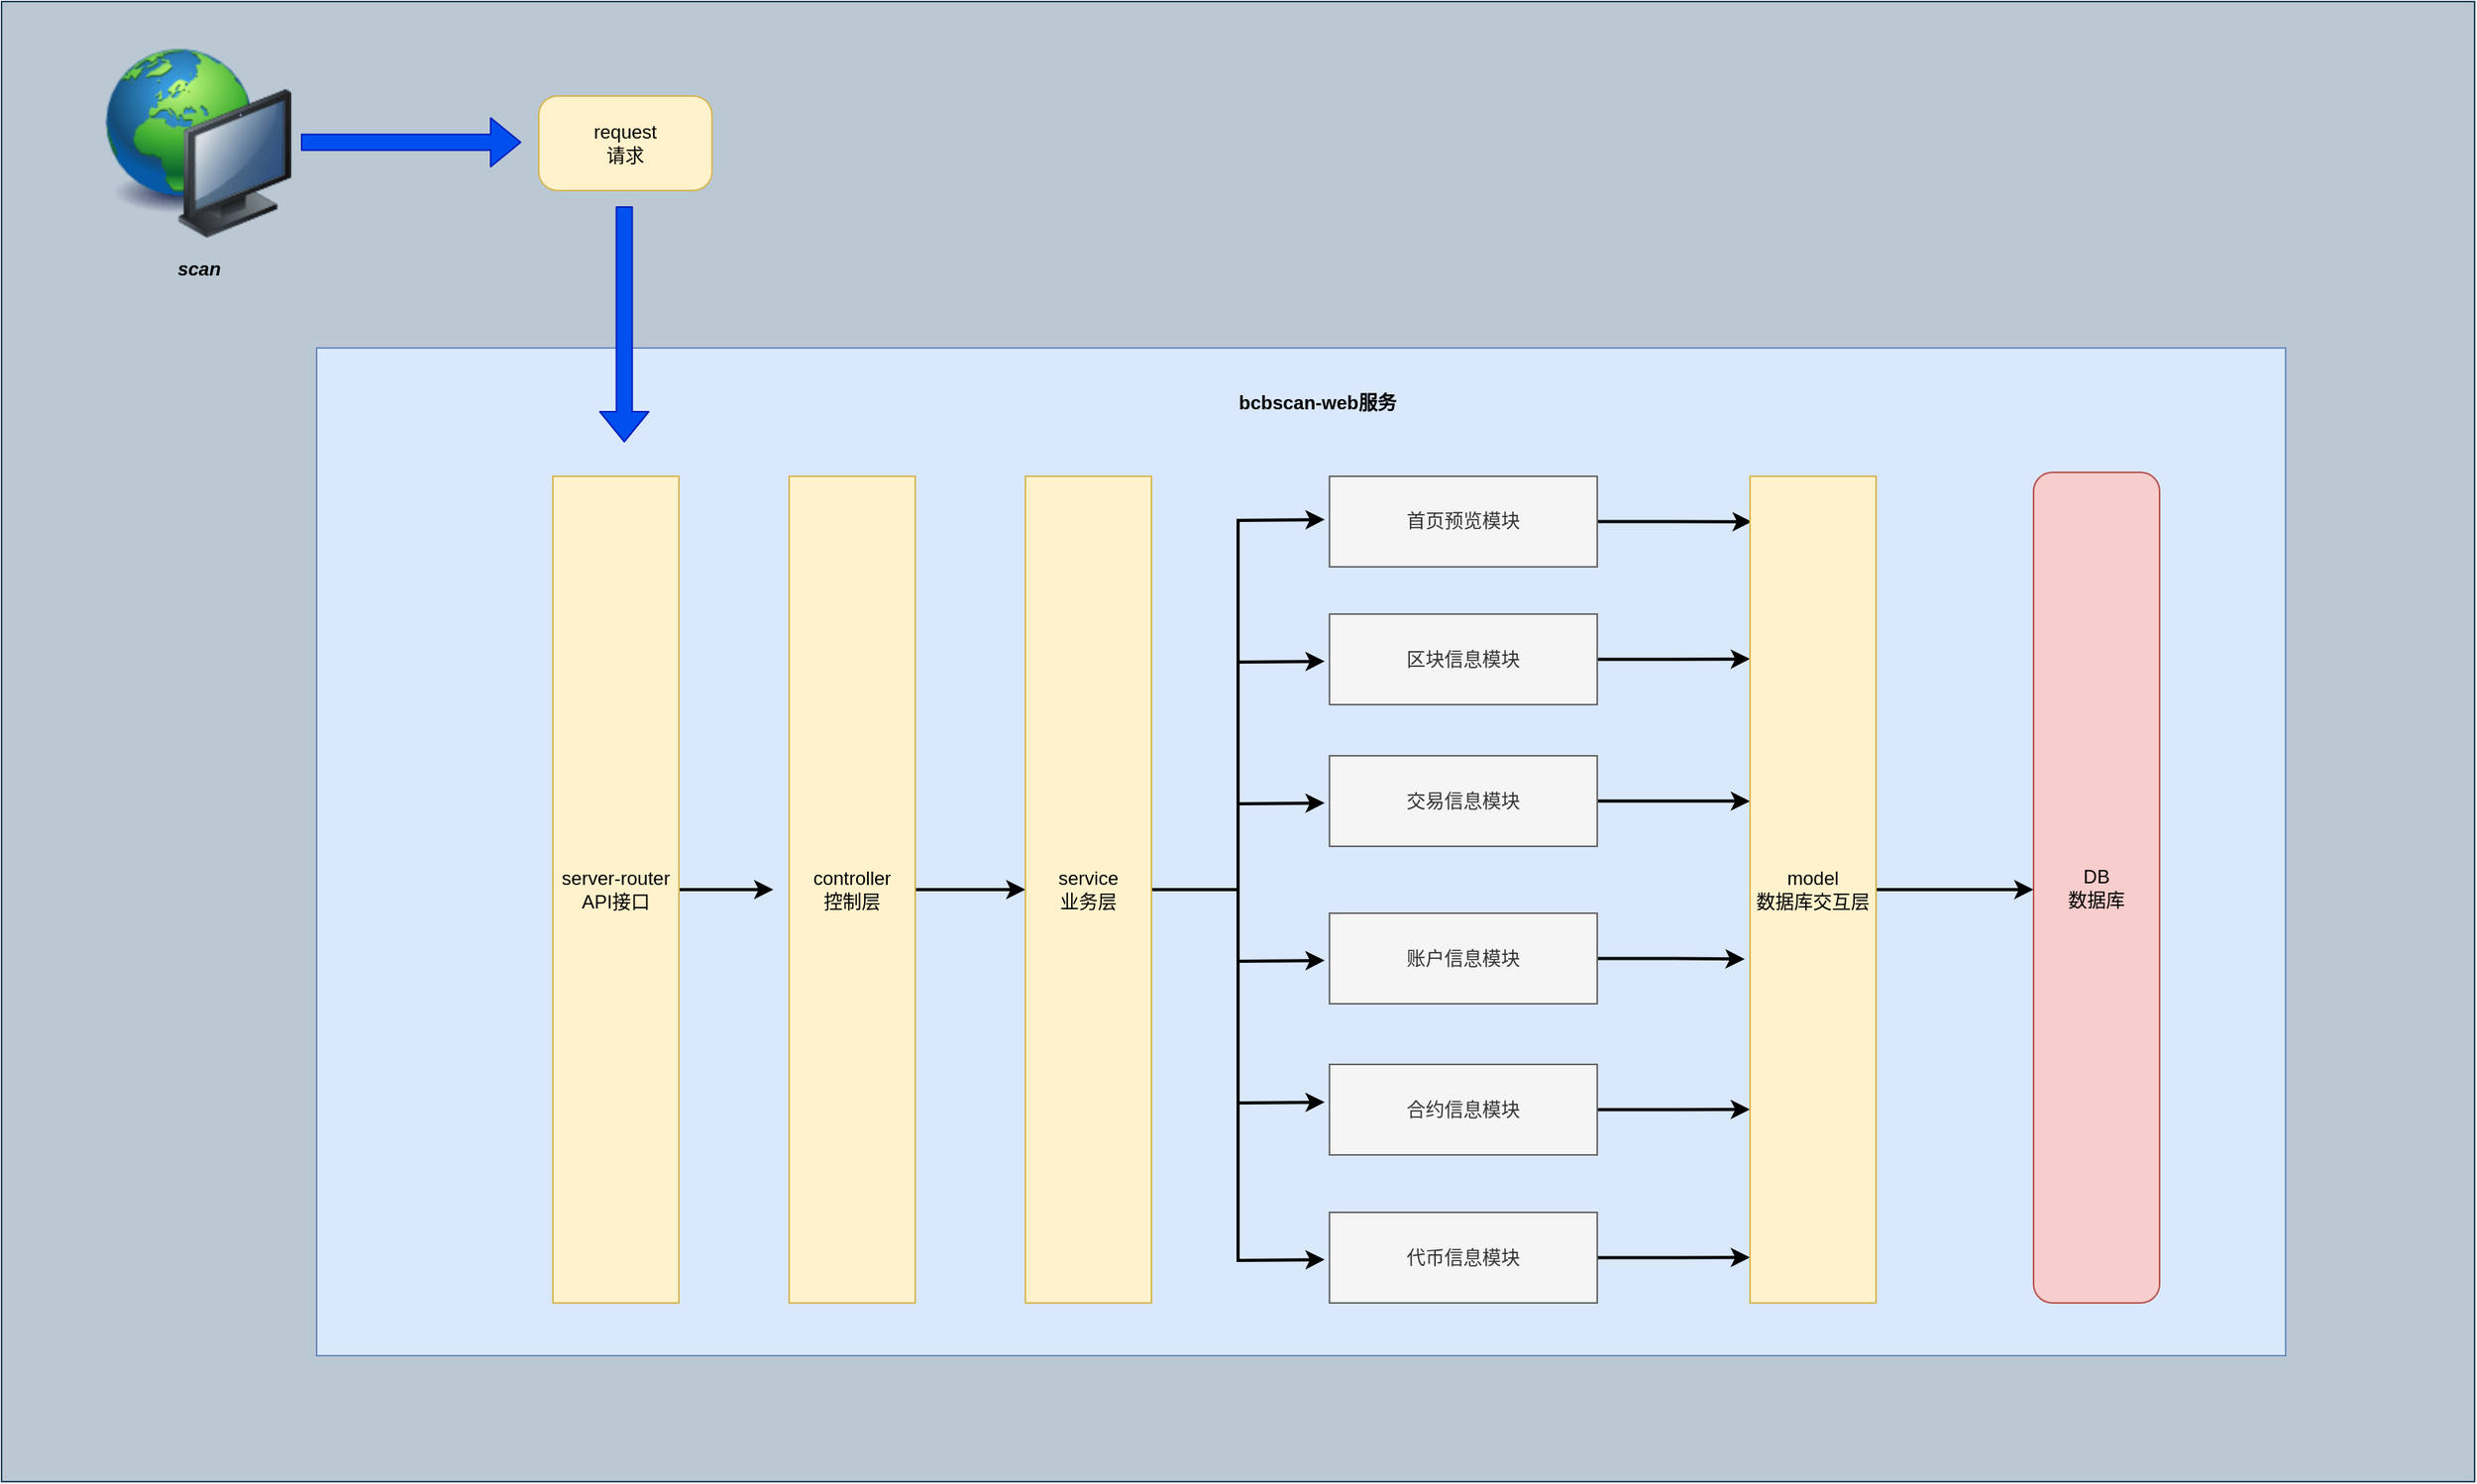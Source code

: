 <mxfile version="13.2.4" type="github">
  <diagram id="sKC28Pc2WT2e9FzRaCjW" name="Page-1">
    <mxGraphModel dx="1069" dy="1059" grid="1" gridSize="10" guides="1" tooltips="1" connect="1" arrows="1" fold="1" page="1" pageScale="1" pageWidth="827" pageHeight="1169" math="0" shadow="0">
      <root>
        <mxCell id="0" />
        <mxCell id="1" parent="0" />
        <mxCell id="DqEBIRJADkIrMQfmdAqw-49" value="" style="rounded=0;whiteSpace=wrap;html=1;fillColor=#bac8d3;strokeColor=#23445d;" vertex="1" parent="1">
          <mxGeometry x="900" y="100" width="1570" height="940" as="geometry" />
        </mxCell>
        <mxCell id="DqEBIRJADkIrMQfmdAqw-30" value="" style="rounded=0;whiteSpace=wrap;html=1;fillColor=#dae8fc;strokeColor=#6c8ebf;" vertex="1" parent="1">
          <mxGeometry x="1100" y="320" width="1250" height="640" as="geometry" />
        </mxCell>
        <mxCell id="DqEBIRJADkIrMQfmdAqw-1" style="edgeStyle=orthogonalEdgeStyle;rounded=0;orthogonalLoop=1;jettySize=auto;html=1;strokeWidth=2;" edge="1" parent="1" source="DqEBIRJADkIrMQfmdAqw-2">
          <mxGeometry relative="1" as="geometry">
            <mxPoint x="1390" y="664.0" as="targetPoint" />
          </mxGeometry>
        </mxCell>
        <mxCell id="DqEBIRJADkIrMQfmdAqw-2" value="server-router&lt;br&gt;API接口" style="rounded=0;whiteSpace=wrap;html=1;fillColor=#fff2cc;strokeColor=#d6b656;" vertex="1" parent="1">
          <mxGeometry x="1250" y="401.5" width="80" height="525" as="geometry" />
        </mxCell>
        <mxCell id="DqEBIRJADkIrMQfmdAqw-3" value="bcbscan-web服务" style="text;html=1;align=center;verticalAlign=middle;resizable=0;points=[];autosize=1;fontStyle=1" vertex="1" parent="1">
          <mxGeometry x="1675" y="345" width="120" height="20" as="geometry" />
        </mxCell>
        <mxCell id="DqEBIRJADkIrMQfmdAqw-4" style="edgeStyle=orthogonalEdgeStyle;rounded=0;orthogonalLoop=1;jettySize=auto;html=1;entryX=0;entryY=0.5;entryDx=0;entryDy=0;strokeWidth=2;" edge="1" parent="1" source="DqEBIRJADkIrMQfmdAqw-5" target="DqEBIRJADkIrMQfmdAqw-12">
          <mxGeometry relative="1" as="geometry" />
        </mxCell>
        <mxCell id="DqEBIRJADkIrMQfmdAqw-5" value="controller&lt;br&gt;控制层" style="rounded=0;whiteSpace=wrap;html=1;fillColor=#fff2cc;strokeColor=#d6b656;" vertex="1" parent="1">
          <mxGeometry x="1400" y="401.5" width="80" height="525" as="geometry" />
        </mxCell>
        <mxCell id="DqEBIRJADkIrMQfmdAqw-6" style="edgeStyle=orthogonalEdgeStyle;rounded=0;orthogonalLoop=1;jettySize=auto;html=1;strokeWidth=2;" edge="1" parent="1" source="DqEBIRJADkIrMQfmdAqw-12">
          <mxGeometry relative="1" as="geometry">
            <mxPoint x="1740" y="429" as="targetPoint" />
          </mxGeometry>
        </mxCell>
        <mxCell id="DqEBIRJADkIrMQfmdAqw-7" style="edgeStyle=orthogonalEdgeStyle;rounded=0;orthogonalLoop=1;jettySize=auto;html=1;strokeWidth=2;" edge="1" parent="1" source="DqEBIRJADkIrMQfmdAqw-12">
          <mxGeometry relative="1" as="geometry">
            <mxPoint x="1740" y="519" as="targetPoint" />
          </mxGeometry>
        </mxCell>
        <mxCell id="DqEBIRJADkIrMQfmdAqw-8" style="edgeStyle=orthogonalEdgeStyle;rounded=0;orthogonalLoop=1;jettySize=auto;html=1;strokeWidth=2;" edge="1" parent="1" source="DqEBIRJADkIrMQfmdAqw-12">
          <mxGeometry relative="1" as="geometry">
            <mxPoint x="1740" y="609" as="targetPoint" />
          </mxGeometry>
        </mxCell>
        <mxCell id="DqEBIRJADkIrMQfmdAqw-9" style="edgeStyle=orthogonalEdgeStyle;rounded=0;orthogonalLoop=1;jettySize=auto;html=1;strokeWidth=2;" edge="1" parent="1" source="DqEBIRJADkIrMQfmdAqw-12">
          <mxGeometry relative="1" as="geometry">
            <mxPoint x="1740" y="709" as="targetPoint" />
          </mxGeometry>
        </mxCell>
        <mxCell id="DqEBIRJADkIrMQfmdAqw-10" style="edgeStyle=orthogonalEdgeStyle;rounded=0;orthogonalLoop=1;jettySize=auto;html=1;strokeWidth=2;" edge="1" parent="1" source="DqEBIRJADkIrMQfmdAqw-12">
          <mxGeometry relative="1" as="geometry">
            <mxPoint x="1740" y="799" as="targetPoint" />
          </mxGeometry>
        </mxCell>
        <mxCell id="DqEBIRJADkIrMQfmdAqw-11" style="edgeStyle=orthogonalEdgeStyle;rounded=0;orthogonalLoop=1;jettySize=auto;html=1;strokeWidth=2;" edge="1" parent="1" source="DqEBIRJADkIrMQfmdAqw-12">
          <mxGeometry relative="1" as="geometry">
            <mxPoint x="1740" y="899" as="targetPoint" />
          </mxGeometry>
        </mxCell>
        <mxCell id="DqEBIRJADkIrMQfmdAqw-12" value="service&lt;br&gt;业务层" style="rounded=0;whiteSpace=wrap;html=1;fillColor=#fff2cc;strokeColor=#d6b656;" vertex="1" parent="1">
          <mxGeometry x="1550" y="401.5" width="80" height="525" as="geometry" />
        </mxCell>
        <mxCell id="DqEBIRJADkIrMQfmdAqw-13" style="edgeStyle=orthogonalEdgeStyle;rounded=0;orthogonalLoop=1;jettySize=auto;html=1;entryX=0.014;entryY=0.055;entryDx=0;entryDy=0;entryPerimeter=0;strokeWidth=2;" edge="1" parent="1" source="DqEBIRJADkIrMQfmdAqw-14" target="DqEBIRJADkIrMQfmdAqw-26">
          <mxGeometry relative="1" as="geometry" />
        </mxCell>
        <mxCell id="DqEBIRJADkIrMQfmdAqw-14" value="首页预览模块" style="rounded=0;whiteSpace=wrap;html=1;fillColor=#f5f5f5;strokeColor=#666666;fontColor=#333333;" vertex="1" parent="1">
          <mxGeometry x="1743" y="401.5" width="170" height="57.5" as="geometry" />
        </mxCell>
        <mxCell id="DqEBIRJADkIrMQfmdAqw-15" style="edgeStyle=orthogonalEdgeStyle;rounded=0;orthogonalLoop=1;jettySize=auto;html=1;entryX=0;entryY=0.221;entryDx=0;entryDy=0;entryPerimeter=0;strokeWidth=2;" edge="1" parent="1" source="DqEBIRJADkIrMQfmdAqw-16" target="DqEBIRJADkIrMQfmdAqw-26">
          <mxGeometry relative="1" as="geometry" />
        </mxCell>
        <mxCell id="DqEBIRJADkIrMQfmdAqw-16" value="区块信息模块" style="rounded=0;whiteSpace=wrap;html=1;fillColor=#f5f5f5;strokeColor=#666666;fontColor=#333333;" vertex="1" parent="1">
          <mxGeometry x="1743" y="489" width="170" height="57.5" as="geometry" />
        </mxCell>
        <mxCell id="DqEBIRJADkIrMQfmdAqw-17" style="edgeStyle=orthogonalEdgeStyle;rounded=0;orthogonalLoop=1;jettySize=auto;html=1;entryX=0;entryY=0.393;entryDx=0;entryDy=0;entryPerimeter=0;strokeWidth=2;" edge="1" parent="1" source="DqEBIRJADkIrMQfmdAqw-18" target="DqEBIRJADkIrMQfmdAqw-26">
          <mxGeometry relative="1" as="geometry" />
        </mxCell>
        <mxCell id="DqEBIRJADkIrMQfmdAqw-18" value="交易信息模块" style="rounded=0;whiteSpace=wrap;html=1;fillColor=#f5f5f5;strokeColor=#666666;fontColor=#333333;" vertex="1" parent="1">
          <mxGeometry x="1743" y="579" width="170" height="57.5" as="geometry" />
        </mxCell>
        <mxCell id="DqEBIRJADkIrMQfmdAqw-19" style="edgeStyle=orthogonalEdgeStyle;rounded=0;orthogonalLoop=1;jettySize=auto;html=1;entryX=-0.042;entryY=0.584;entryDx=0;entryDy=0;entryPerimeter=0;strokeWidth=2;" edge="1" parent="1" source="DqEBIRJADkIrMQfmdAqw-20" target="DqEBIRJADkIrMQfmdAqw-26">
          <mxGeometry relative="1" as="geometry" />
        </mxCell>
        <mxCell id="DqEBIRJADkIrMQfmdAqw-20" value="账户信息模块" style="rounded=0;whiteSpace=wrap;html=1;fillColor=#f5f5f5;strokeColor=#666666;fontColor=#333333;" vertex="1" parent="1">
          <mxGeometry x="1743" y="679" width="170" height="57.5" as="geometry" />
        </mxCell>
        <mxCell id="DqEBIRJADkIrMQfmdAqw-21" style="edgeStyle=orthogonalEdgeStyle;rounded=0;orthogonalLoop=1;jettySize=auto;html=1;entryX=0;entryY=0.766;entryDx=0;entryDy=0;entryPerimeter=0;strokeWidth=2;" edge="1" parent="1" source="DqEBIRJADkIrMQfmdAqw-22" target="DqEBIRJADkIrMQfmdAqw-26">
          <mxGeometry relative="1" as="geometry" />
        </mxCell>
        <mxCell id="DqEBIRJADkIrMQfmdAqw-22" value="合约信息模块" style="rounded=0;whiteSpace=wrap;html=1;fillColor=#f5f5f5;strokeColor=#666666;fontColor=#333333;" vertex="1" parent="1">
          <mxGeometry x="1743" y="775" width="170" height="57.5" as="geometry" />
        </mxCell>
        <mxCell id="DqEBIRJADkIrMQfmdAqw-23" style="edgeStyle=orthogonalEdgeStyle;rounded=0;orthogonalLoop=1;jettySize=auto;html=1;entryX=0;entryY=0.945;entryDx=0;entryDy=0;entryPerimeter=0;strokeWidth=2;" edge="1" parent="1" source="DqEBIRJADkIrMQfmdAqw-24" target="DqEBIRJADkIrMQfmdAqw-26">
          <mxGeometry relative="1" as="geometry" />
        </mxCell>
        <mxCell id="DqEBIRJADkIrMQfmdAqw-24" value="代币信息模块" style="rounded=0;whiteSpace=wrap;html=1;fillColor=#f5f5f5;strokeColor=#666666;fontColor=#333333;" vertex="1" parent="1">
          <mxGeometry x="1743" y="869" width="170" height="57.5" as="geometry" />
        </mxCell>
        <mxCell id="DqEBIRJADkIrMQfmdAqw-25" style="edgeStyle=orthogonalEdgeStyle;rounded=0;orthogonalLoop=1;jettySize=auto;html=1;strokeWidth=2;" edge="1" parent="1" source="DqEBIRJADkIrMQfmdAqw-26">
          <mxGeometry relative="1" as="geometry">
            <mxPoint x="2190" y="664.0" as="targetPoint" />
          </mxGeometry>
        </mxCell>
        <mxCell id="DqEBIRJADkIrMQfmdAqw-26" value="model&lt;br&gt;数据库交互层" style="rounded=0;whiteSpace=wrap;html=1;fillColor=#fff2cc;strokeColor=#d6b656;" vertex="1" parent="1">
          <mxGeometry x="2010" y="401.5" width="80" height="525" as="geometry" />
        </mxCell>
        <mxCell id="DqEBIRJADkIrMQfmdAqw-27" value="DB&lt;br&gt;数据库" style="rounded=1;whiteSpace=wrap;html=1;fillColor=#f8cecc;strokeColor=#b85450;" vertex="1" parent="1">
          <mxGeometry x="2190" y="399" width="80" height="527.5" as="geometry" />
        </mxCell>
        <mxCell id="DqEBIRJADkIrMQfmdAqw-32" value="" style="image;html=1;labelBackgroundColor=#ffffff;image=img/lib/clip_art/computers/Network_128x128.png;fillColor=none;" vertex="1" parent="1">
          <mxGeometry x="960" y="130" width="130" height="120" as="geometry" />
        </mxCell>
        <mxCell id="DqEBIRJADkIrMQfmdAqw-34" value="scan" style="text;html=1;align=center;verticalAlign=middle;resizable=0;points=[];autosize=1;fontStyle=3" vertex="1" parent="1">
          <mxGeometry x="1005" y="260" width="40" height="20" as="geometry" />
        </mxCell>
        <mxCell id="DqEBIRJADkIrMQfmdAqw-35" value="request&lt;br&gt;请求" style="rounded=1;whiteSpace=wrap;html=1;fillColor=#fff2cc;strokeColor=#d6b656;arcSize=20;" vertex="1" parent="1">
          <mxGeometry x="1241" y="160" width="110" height="60" as="geometry" />
        </mxCell>
        <mxCell id="DqEBIRJADkIrMQfmdAqw-47" value="" style="shape=flexArrow;endArrow=classic;html=1;fillColor=#0050ef;strokeColor=#001DBC;" edge="1" parent="1">
          <mxGeometry width="50" height="50" relative="1" as="geometry">
            <mxPoint x="1090" y="189.33" as="sourcePoint" />
            <mxPoint x="1230" y="189.33" as="targetPoint" />
          </mxGeometry>
        </mxCell>
        <mxCell id="DqEBIRJADkIrMQfmdAqw-48" value="" style="shape=flexArrow;endArrow=classic;html=1;fillColor=#0050ef;strokeColor=#001DBC;" edge="1" parent="1">
          <mxGeometry width="50" height="50" relative="1" as="geometry">
            <mxPoint x="1295.33" y="230" as="sourcePoint" />
            <mxPoint x="1295.33" y="380" as="targetPoint" />
          </mxGeometry>
        </mxCell>
      </root>
    </mxGraphModel>
  </diagram>
</mxfile>
